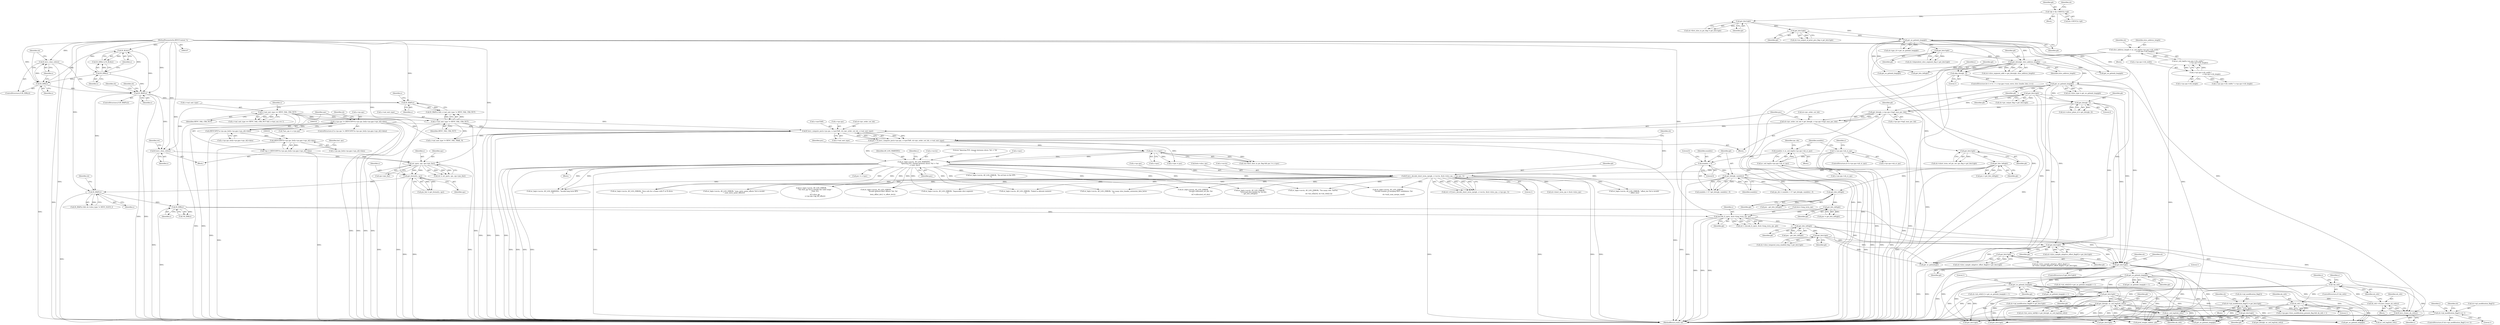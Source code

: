 digraph "0_FFmpeg_54655623a82632e7624714d7b2a3e039dc5faa7e_0@array" {
"1001313" [label="(Call,sh->rpl_modification_flag[1] == 1)"];
"1001304" [label="(Call,sh->rpl_modification_flag[1] = get_bits1(gb))"];
"1001310" [label="(Call,get_bits1(gb))"];
"1001293" [label="(Call,get_bits(gb, av_ceil_log2(nb_refs)))"];
"1001263" [label="(Call,get_bits1(gb))"];
"1001176" [label="(Call,get_ue_golomb_long(gb))"];
"1001160" [label="(Call,get_ue_golomb_long(gb))"];
"1001150" [label="(Call,get_bits1(gb))"];
"1000699" [label="(Call,get_bits(gb, 2))"];
"1000617" [label="(Call,get_ue_golomb_long(gb))"];
"1000610" [label="(Call,skip_bits(gb, 1))"];
"1000511" [label="(Call,get_bitsz(gb, slice_address_length))"];
"1000487" [label="(Call,get_bits1(gb))"];
"1000201" [label="(Call,get_ue_golomb_long(gb))"];
"1000132" [label="(Call,get_bits1(gb))"];
"1000111" [label="(Call,*gb = &s->HEVClc->gb)"];
"1000195" [label="(Call,get_bits1(gb))"];
"1000489" [label="(Call,slice_address_length = av_ceil_log2(s->ps.sps->ctb_width *\n                                            s->ps.sps->ctb_height))"];
"1000491" [label="(Call,av_ceil_log2(s->ps.sps->ctb_width *\n                                            s->ps.sps->ctb_height))"];
"1000492" [label="(Call,s->ps.sps->ctb_width *\n                                            s->ps.sps->ctb_height)"];
"1000685" [label="(Call,get_bits1(gb))"];
"1001065" [label="(Call,get_bits1(gb))"];
"1001042" [label="(Call,get_bits1(gb))"];
"1000932" [label="(Call,get_bits_left(gb))"];
"1000898" [label="(Call,decode_lt_rps(s, &sh->long_term_rps, gb))"];
"1000704" [label="(Call,IS_IDR(s))"];
"1000652" [label="(Call,IS_IRAP(s))"];
"1000189" [label="(Call,IS_IRAP(s))"];
"1000181" [label="(Call,ff_hevc_clear_refs(s))"];
"1000179" [label="(Call,IS_IDR(s))"];
"1000156" [label="(Call,IS_BLA(s))"];
"1000154" [label="(Call,IS_IDR(s))"];
"1000108" [label="(MethodParameterIn,HEVCContext *s)"];
"1000431" [label="(Call,get_format(s, sps))"];
"1000417" [label="(Call,set_sps(s, sps, sps->pix_fmt))"];
"1000413" [label="(Call,ff_hevc_clear_refs(s))"];
"1000360" [label="(Call,IS_IRAP(s))"];
"1000328" [label="(Call,*sps = (HEVCSPS*)s->ps.sps_list[s->ps.pps->sps_id]->data)"];
"1000330" [label="(Call,(HEVCSPS*)s->ps.sps_list[s->ps.pps->sps_id]->data)"];
"1000309" [label="(Call,(HEVCSPS*)s->ps.sps_list[s->ps.pps->sps_id]->data)"];
"1000894" [label="(Call,get_bits_left(gb))"];
"1000890" [label="(Call,get_bits_left(gb))"];
"1000866" [label="(Call,get_bits(gb, numbits))"];
"1000789" [label="(Call,get_bits_left(gb))"];
"1000785" [label="(Call,get_bits1(gb))"];
"1000713" [label="(Call,get_bits(gb, s->ps.sps->log2_max_poc_lsb))"];
"1000863" [label="(Call,numbits > 0)"];
"1000850" [label="(Call,numbits = av_ceil_log2(s->ps.sps->nb_st_rps))"];
"1000852" [label="(Call,av_ceil_log2(s->ps.sps->nb_st_rps))"];
"1000833" [label="(Call,!s->ps.sps->nb_st_rps)"];
"1000799" [label="(Call,ff_hevc_decode_short_term_rps(gb, s->avctx, &sh->slice_rps, s->ps.sps, 1))"];
"1000751" [label="(Call,av_log(s->avctx, AV_LOG_WARNING,\n                       \"Ignoring POC change between slices: %d -> %d\n\", s->poc, poc))"];
"1000745" [label="(Call,poc != s->poc)"];
"1000722" [label="(Call,poc = ff_hevc_compute_poc(s->ps.sps, s->pocTid0, sh->pic_order_cnt_lsb, s->nal_unit_type))"];
"1000724" [label="(Call,ff_hevc_compute_poc(s->ps.sps, s->pocTid0, sh->pic_order_cnt_lsb, s->nal_unit_type))"];
"1000303" [label="(Call,s->ps.sps != (HEVCSPS*)s->ps.sps_list[s->ps.pps->sps_id]->data)"];
"1000709" [label="(Call,sh->pic_order_cnt_lsb = get_bits(gb, s->ps.sps->log2_max_poc_lsb))"];
"1000287" [label="(Call,s->nal_unit_type == HEVC_NAL_CRA_NUT)"];
"1000362" [label="(Call,s->nal_unit_type != HEVC_NAL_CRA_NUT)"];
"1000946" [label="(Call,get_bits1(gb))"];
"1001295" [label="(Call,av_ceil_log2(nb_refs))"];
"1001253" [label="(Call,nb_refs > 1)"];
"1001233" [label="(Call,!nb_refs)"];
"1001228" [label="(Call,nb_refs = ff_hevc_frame_nb_refs(s))"];
"1001230" [label="(Call,ff_hevc_frame_nb_refs(s))"];
"1001808" [label="(Call,get_ue_golomb_long(gb))"];
"1000904" [label="(Identifier,gb)"];
"1000704" [label="(Call,IS_IDR(s))"];
"1000487" [label="(Call,get_bits1(gb))"];
"1000799" [label="(Call,ff_hevc_decode_short_term_rps(gb, s->avctx, &sh->slice_rps, s->ps.sps, 1))"];
"1001312" [label="(ControlStructure,if (sh->rpl_modification_flag[1] == 1))"];
"1001294" [label="(Identifier,gb)"];
"1001303" [label="(Block,)"];
"1000705" [label="(Identifier,s)"];
"1001264" [label="(Identifier,gb)"];
"1000202" [label="(Identifier,gb)"];
"1001232" [label="(ControlStructure,if (!nb_refs))"];
"1000609" [label="(Identifier,i)"];
"1001523" [label="(Call,get_se_golomb(gb))"];
"1000756" [label="(Literal,\"Ignoring POC change between slices: %d -> %d\n\")"];
"1000891" [label="(Identifier,gb)"];
"1000418" [label="(Identifier,s)"];
"1000132" [label="(Call,get_bits1(gb))"];
"1000201" [label="(Call,get_ue_golomb_long(gb))"];
"1001178" [label="(Literal,1)"];
"1000611" [label="(Identifier,gb)"];
"1000431" [label="(Call,get_format(s, sps))"];
"1000895" [label="(Identifier,gb)"];
"1000155" [label="(Identifier,s)"];
"1001231" [label="(Identifier,s)"];
"1001310" [label="(Call,get_bits1(gb))"];
"1000757" [label="(Call,s->poc)"];
"1001435" [label="(Call,av_log(s->avctx, AV_LOG_ERROR,\n                               \"Invalid collocated_ref_idx: %d.\n\",\n                               sh->collocated_ref_idx))"];
"1001257" [label="(Call,sh->rpl_modification_flag[0] = get_bits1(gb))"];
"1000797" [label="(Call,ret = ff_hevc_decode_short_term_rps(gb, s->avctx, &sh->slice_rps, s->ps.sps, 1))"];
"1000302" [label="(ControlStructure,if (s->ps.sps != (HEVCSPS*)s->ps.sps_list[s->ps.pps->sps_id]->data))"];
"1000128" [label="(Call,sh->first_slice_in_pic_flag = get_bits1(gb))"];
"1000755" [label="(Identifier,AV_LOG_WARNING)"];
"1000612" [label="(Literal,1)"];
"1000898" [label="(Call,decode_lt_rps(s, &sh->long_term_rps, gb))"];
"1000786" [label="(Identifier,gb)"];
"1000776" [label="(Call,s->poc = poc)"];
"1000743" [label="(Identifier,sh)"];
"1001420" [label="(Call,get_ue_golomb_long(gb))"];
"1000700" [label="(Identifier,gb)"];
"1000332" [label="(Call,s->ps.sps_list[s->ps.pps->sps_id]->data)"];
"1000723" [label="(Identifier,poc)"];
"1002030" [label="(Call,get_ue_golomb_long(gb))"];
"1000656" [label="(Identifier,sh)"];
"1000493" [label="(Call,s->ps.sps->ctb_width)"];
"1001036" [label="(Call,sh->slice_sample_adaptive_offset_flag[0] = get_bits1(gb))"];
"1000483" [label="(Call,sh->dependent_slice_segment_flag = get_bits1(gb))"];
"1000652" [label="(Call,IS_IRAP(s))"];
"1000361" [label="(Identifier,s)"];
"1000112" [label="(Identifier,gb)"];
"1001161" [label="(Identifier,gb)"];
"1000489" [label="(Call,slice_address_length = av_ceil_log2(s->ps.sps->ctb_width *\n                                            s->ps.sps->ctb_height))"];
"1000787" [label="(Call,pos = get_bits_left(gb))"];
"1000179" [label="(Call,IS_IDR(s))"];
"1000195" [label="(Call,get_bits1(gb))"];
"1001115" [label="(Block,)"];
"1000154" [label="(Call,IS_IDR(s))"];
"1001253" [label="(Call,nb_refs > 1)"];
"1000193" [label="(Identifier,sh)"];
"1000491" [label="(Call,av_ceil_log2(s->ps.sps->ctb_width *\n                                            s->ps.sps->ctb_height))"];
"1000500" [label="(Call,s->ps.sps->ctb_height)"];
"1000725" [label="(Call,s->ps.sps)"];
"1000291" [label="(Identifier,HEVC_NAL_CRA_NUT)"];
"1001478" [label="(Call,pred_weight_table(s, gb))"];
"1001249" [label="(Identifier,s)"];
"1000781" [label="(Call,sh->short_term_ref_pic_set_sps_flag = get_bits1(gb))"];
"1000790" [label="(Identifier,gb)"];
"1000801" [label="(Call,s->avctx)"];
"1001149" [label="(ControlStructure,if (get_bits1(gb)))"];
"1000311" [label="(Call,s->ps.sps_list[s->ps.pps->sps_id]->data)"];
"1000699" [label="(Call,get_bits(gb, 2))"];
"1000760" [label="(Identifier,poc)"];
"1001066" [label="(Identifier,gb)"];
"1000713" [label="(Call,get_bits(gb, s->ps.sps->log2_max_poc_lsb))"];
"1000851" [label="(Identifier,numbits)"];
"1001316" [label="(Identifier,sh)"];
"1001238" [label="(Identifier,s)"];
"1000294" [label="(Identifier,s)"];
"1000864" [label="(Identifier,numbits)"];
"1001369" [label="(Call,get_bits1(gb))"];
"1000432" [label="(Identifier,s)"];
"1000681" [label="(Call,sh->pic_output_flag = get_bits1(gb))"];
"1000813" [label="(Literal,1)"];
"1001176" [label="(Call,get_ue_golomb_long(gb))"];
"1001858" [label="(Call,av_log(s->avctx, AV_LOG_ERROR, \"offset_len %d is invalid\n\", offset_len))"];
"1001233" [label="(Call,!nb_refs)"];
"1001162" [label="(Literal,1)"];
"1001236" [label="(Call,av_log(s->avctx, AV_LOG_ERROR, \"Zero refs for a frame with P or B slices.\n\"))"];
"1001295" [label="(Call,av_ceil_log2(nb_refs))"];
"1000288" [label="(Call,s->nal_unit_type)"];
"1000366" [label="(Identifier,HEVC_NAL_CRA_NUT)"];
"1001255" [label="(Literal,1)"];
"1000867" [label="(Identifier,gb)"];
"1002033" [label="(Call,av_log(s->avctx, AV_LOG_ERROR, \"too many slice_header_extension_data_bytes\n\"))"];
"1000947" [label="(Identifier,gb)"];
"1000709" [label="(Call,sh->pic_order_cnt_lsb = get_bits(gb, s->ps.sps->log2_max_poc_lsb))"];
"1000842" [label="(Call,av_log(s->avctx, AV_LOG_ERROR, \"No ref lists in the SPS.\n\"))"];
"1000287" [label="(Call,s->nal_unit_type == HEVC_NAL_CRA_NUT)"];
"1001508" [label="(Call,av_log(s->avctx, AV_LOG_ERROR,\n                       \"Invalid number of merging MVP candidates: %d.\n\",\n                       sh->max_num_merge_cand))"];
"1000808" [label="(Call,s->ps.sps)"];
"1000703" [label="(Call,!IS_IDR(s))"];
"1000869" [label="(Literal,0)"];
"1000133" [label="(Identifier,gb)"];
"1000861" [label="(Identifier,rps_idx)"];
"1001296" [label="(Identifier,nb_refs)"];
"1000507" [label="(Call,sh->slice_segment_addr = get_bitsz(gb, slice_address_length))"];
"1000109" [label="(Block,)"];
"1000416" [label="(Identifier,ret)"];
"1000868" [label="(Identifier,numbits)"];
"1001647" [label="(Call,av_log(s->avctx, AV_LOG_ERROR,\n                            \"Invalid deblock filter offsets: %d, %d\n\",\n                            beta_offset_div2, tc_offset_div2))"];
"1000715" [label="(Call,s->ps.sps->log2_max_poc_lsb)"];
"1001816" [label="(Call,av_log(s->avctx, AV_LOG_ERROR, \"num_entry_point_offsets %d is invalid\n\", num_entry_point_offsets))"];
"1001933" [label="(Call,av_log(s->avctx, AV_LOG_ERROR, \"Failed to allocate memory\n\"))"];
"1000513" [label="(Identifier,slice_address_length)"];
"1002212" [label="(MethodReturn,static int)"];
"1001175" [label="(Call,get_ue_golomb_long(gb) + 1)"];
"1000850" [label="(Call,numbits = av_ceil_log2(s->ps.sps->nb_st_rps))"];
"1000714" [label="(Identifier,gb)"];
"1000197" [label="(Call,sh->pps_id = get_ue_golomb_long(gb))"];
"1000121" [label="(Identifier,sh)"];
"1000465" [label="(Identifier,sh)"];
"1000942" [label="(Call,sh->slice_temporal_mvp_enabled_flag = get_bits1(gb))"];
"1000108" [label="(MethodParameterIn,HEVCContext *s)"];
"1000890" [label="(Call,get_bits_left(gb))"];
"1001254" [label="(Identifier,nb_refs)"];
"1000686" [label="(Identifier,gb)"];
"1000894" [label="(Call,get_bits_left(gb))"];
"1001229" [label="(Identifier,nb_refs)"];
"1000899" [label="(Identifier,s)"];
"1001305" [label="(Call,sh->rpl_modification_flag[1])"];
"1001314" [label="(Call,sh->rpl_modification_flag[1])"];
"1001065" [label="(Call,get_bits1(gb))"];
"1000834" [label="(Call,s->ps.sps->nb_st_rps)"];
"1000865" [label="(Literal,0)"];
"1000111" [label="(Call,*gb = &s->HEVClc->gb)"];
"1000512" [label="(Identifier,gb)"];
"1000113" [label="(Call,&s->HEVClc->gb)"];
"1000473" [label="(Block,)"];
"1001042" [label="(Call,get_bits1(gb))"];
"1001196" [label="(Call,av_log(s->avctx, AV_LOG_ERROR, \"Too many refs: %d/%d.\n\",\n                       sh->nb_refs[L0], sh->nb_refs[L1]))"];
"1000946" [label="(Call,get_bits1(gb))"];
"1000519" [label="(Call,s->ps.sps->ctb_width * s->ps.sps->ctb_height)"];
"1001403" [label="(Call,get_bits1(gb))"];
"1000286" [label="(Call,s->nal_unit_type == HEVC_NAL_CRA_NUT && s->last_eos == 1)"];
"1000701" [label="(Literal,2)"];
"1000860" [label="(Call,rps_idx = numbits > 0 ? get_bits(gb, numbits) : 0)"];
"1001343" [label="(Call,av_ceil_log2(nb_refs))"];
"1000751" [label="(Call,av_log(s->avctx, AV_LOG_WARNING,\n                       \"Ignoring POC change between slices: %d -> %d\n\", s->poc, poc))"];
"1000419" [label="(Identifier,sps)"];
"1001293" [label="(Call,get_bits(gb, av_ceil_log2(nb_refs)))"];
"1001493" [label="(Call,get_ue_golomb_long(gb))"];
"1001184" [label="(Identifier,sh)"];
"1000328" [label="(Call,*sps = (HEVCSPS*)s->ps.sps_list[s->ps.pps->sps_id]->data)"];
"1000156" [label="(Call,IS_BLA(s))"];
"1000363" [label="(Call,s->nal_unit_type)"];
"1000420" [label="(Call,sps->pix_fmt)"];
"1000618" [label="(Identifier,gb)"];
"1000326" [label="(Block,)"];
"1001059" [label="(Call,sh->slice_sample_adaptive_offset_flag[2] = get_bits1(gb))"];
"1001245" [label="(Call,s->ps.pps->lists_modification_present_flag && nb_refs > 1)"];
"1001156" [label="(Identifier,sh)"];
"1000852" [label="(Call,av_ceil_log2(s->ps.sps->nb_st_rps))"];
"1000189" [label="(Call,IS_IRAP(s))"];
"1000888" [label="(Call,pos - get_bits_left(gb))"];
"1000303" [label="(Call,s->ps.sps != (HEVCSPS*)s->ps.sps_list[s->ps.pps->sps_id]->data)"];
"1000804" [label="(Call,&sh->slice_rps)"];
"1001150" [label="(Call,get_bits1(gb))"];
"1000414" [label="(Identifier,s)"];
"1000710" [label="(Call,sh->pic_order_cnt_lsb)"];
"1001230" [label="(Call,ff_hevc_frame_nb_refs(s))"];
"1001304" [label="(Call,sh->rpl_modification_flag[1] = get_bits1(gb))"];
"1000617" [label="(Call,get_ue_golomb_long(gb))"];
"1000595" [label="(ControlStructure,for (i = 0; i < s->ps.pps->num_extra_slice_header_bits; i++))"];
"1000930" [label="(Call,pos - get_bits_left(gb))"];
"1000832" [label="(ControlStructure,if (!s->ps.sps->nb_st_rps))"];
"1000736" [label="(Call,s->nal_unit_type)"];
"1000746" [label="(Identifier,poc)"];
"1000853" [label="(Call,s->ps.sps->nb_st_rps)"];
"1000750" [label="(Block,)"];
"1000740" [label="(Call,!sh->first_slice_in_pic_flag && poc != s->poc)"];
"1000191" [label="(Call,sh->no_output_of_prior_pics_flag = get_bits1(gb))"];
"1000417" [label="(Call,set_sps(s, sps, sps->pix_fmt))"];
"1000820" [label="(Call,sh->short_term_rps = &sh->slice_rps)"];
"1000190" [label="(Identifier,s)"];
"1000492" [label="(Call,s->ps.sps->ctb_width *\n                                            s->ps.sps->ctb_height)"];
"1000348" [label="(Call,*last_sps = s->ps.sps)"];
"1001355" [label="(Call,get_bits1(gb))"];
"1000610" [label="(Call,skip_bits(gb, 1))"];
"1000833" [label="(Call,!s->ps.sps->nb_st_rps)"];
"1000765" [label="(Identifier,s)"];
"1000733" [label="(Call,sh->pic_order_cnt_lsb)"];
"1000360" [label="(Call,IS_IRAP(s))"];
"1000651" [label="(Call,IS_IRAP(s) && sh->slice_type != HEVC_SLICE_I)"];
"1000153" [label="(Call,IS_IDR(s) || IS_BLA(s))"];
"1000862" [label="(Call,numbits > 0 ? get_bits(gb, numbits) : 0)"];
"1002140" [label="(Call,get_bits_left(gb))"];
"1001313" [label="(Call,sh->rpl_modification_flag[1] == 1)"];
"1000745" [label="(Call,poc != s->poc)"];
"1000362" [label="(Call,s->nal_unit_type != HEVC_NAL_CRA_NUT)"];
"1001341" [label="(Call,get_bits(gb, av_ceil_log2(nb_refs)))"];
"1000199" [label="(Identifier,sh)"];
"1001228" [label="(Call,nb_refs = ff_hevc_frame_nb_refs(s))"];
"1001043" [label="(Identifier,gb)"];
"1001319" [label="(Literal,1)"];
"1000866" [label="(Call,get_bits(gb, numbits))"];
"1000685" [label="(Call,get_bits1(gb))"];
"1000359" [label="(Call,IS_IRAP(s) && s->nal_unit_type != HEVC_NAL_CRA_NUT)"];
"1000933" [label="(Identifier,gb)"];
"1000724" [label="(Call,ff_hevc_compute_poc(s->ps.sps, s->pocTid0, sh->pic_order_cnt_lsb, s->nal_unit_type))"];
"1000789" [label="(Call,get_bits_left(gb))"];
"1001169" [label="(Call,sh->nb_refs[L1] = get_ue_golomb_long(gb) + 1)"];
"1000863" [label="(Call,numbits > 0)"];
"1000509" [label="(Identifier,sh)"];
"1001322" [label="(Identifier,i)"];
"1000349" [label="(Identifier,last_sps)"];
"1000695" [label="(Call,sh->colour_plane_id = get_bits(gb, 2))"];
"1000613" [label="(Call,sh->slice_type = get_ue_golomb_long(gb))"];
"1000910" [label="(Call,av_log(s->avctx, AV_LOG_WARNING, \"Invalid long term RPS.\n\"))"];
"1000800" [label="(Identifier,gb)"];
"1000829" [label="(Block,)"];
"1000706" [label="(Block,)"];
"1001159" [label="(Call,get_ue_golomb_long(gb) + 1)"];
"1000488" [label="(Identifier,gb)"];
"1000511" [label="(Call,get_bitsz(gb, slice_address_length))"];
"1000730" [label="(Call,s->pocTid0)"];
"1000364" [label="(Identifier,s)"];
"1000157" [label="(Identifier,s)"];
"1001153" [label="(Call,sh->nb_refs[L0] = get_ue_golomb_long(gb) + 1)"];
"1000180" [label="(Identifier,s)"];
"1000980" [label="(Call,s->nal_unit_type != HEVC_NAL_TRAIL_N)"];
"1000653" [label="(Identifier,s)"];
"1001311" [label="(Identifier,gb)"];
"1000413" [label="(Call,ff_hevc_clear_refs(s))"];
"1000785" [label="(Call,get_bits1(gb))"];
"1000747" [label="(Call,s->poc)"];
"1002090" [label="(Call,av_log(s->avctx, AV_LOG_ERROR,\n               \"The slice_qp %d is outside the valid range \"\n               \"[%d, 51].\n\",\n               sh->slice_qp,\n               -s->ps.sps->qp_bd_offset))"];
"1001348" [label="(Identifier,sh)"];
"1000185" [label="(Identifier,sh)"];
"1000433" [label="(Identifier,sps)"];
"1001053" [label="(Call,sh->slice_sample_adaptive_offset_flag[1] =\n                sh->slice_sample_adaptive_offset_flag[2] = get_bits1(gb))"];
"1000771" [label="(Call,poc = s->poc)"];
"1001160" [label="(Call,get_ue_golomb_long(gb))"];
"1000181" [label="(Call,ff_hevc_clear_refs(s))"];
"1000429" [label="(Call,pix_fmt = get_format(s, sps))"];
"1000844" [label="(Identifier,s)"];
"1001151" [label="(Identifier,gb)"];
"1000900" [label="(Call,&sh->long_term_rps)"];
"1000722" [label="(Call,poc = ff_hevc_compute_poc(s->ps.sps, s->pocTid0, sh->pic_order_cnt_lsb, s->nal_unit_type))"];
"1000490" [label="(Identifier,slice_address_length)"];
"1000415" [label="(Call,ret = set_sps(s, sps, sps->pix_fmt))"];
"1000188" [label="(ControlStructure,if (IS_IRAP(s)))"];
"1000196" [label="(Identifier,gb)"];
"1000892" [label="(Call,pos = get_bits_left(gb))"];
"1000932" [label="(Call,get_bits_left(gb))"];
"1000304" [label="(Call,s->ps.sps)"];
"1000329" [label="(Identifier,sps)"];
"1000330" [label="(Call,(HEVCSPS*)s->ps.sps_list[s->ps.pps->sps_id]->data)"];
"1000178" [label="(ControlStructure,if (IS_IDR(s)))"];
"1001263" [label="(Call,get_bits1(gb))"];
"1000896" [label="(Call,ret = decode_lt_rps(s, &sh->long_term_rps, gb))"];
"1000182" [label="(Identifier,s)"];
"1002130" [label="(Call,av_log(s->avctx, AV_LOG_ERROR, \"Impossible slice segment.\n\"))"];
"1001177" [label="(Identifier,gb)"];
"1002144" [label="(Call,av_log(s->avctx, AV_LOG_ERROR,\n               \"Overread slice header by %d bits\n\", -get_bits_left(gb)))"];
"1001234" [label="(Identifier,nb_refs)"];
"1000752" [label="(Call,s->avctx)"];
"1001285" [label="(Call,sh->list_entry_lx[0][i] = get_bits(gb, av_ceil_log2(nb_refs)))"];
"1000309" [label="(Call,(HEVCSPS*)s->ps.sps_list[s->ps.pps->sps_id]->data)"];
"1001313" -> "1001312"  [label="AST: "];
"1001313" -> "1001319"  [label="CFG: "];
"1001314" -> "1001313"  [label="AST: "];
"1001319" -> "1001313"  [label="AST: "];
"1001322" -> "1001313"  [label="CFG: "];
"1001348" -> "1001313"  [label="CFG: "];
"1001313" -> "1002212"  [label="DDG: "];
"1001313" -> "1002212"  [label="DDG: "];
"1001304" -> "1001313"  [label="DDG: "];
"1001304" -> "1001303"  [label="AST: "];
"1001304" -> "1001310"  [label="CFG: "];
"1001305" -> "1001304"  [label="AST: "];
"1001310" -> "1001304"  [label="AST: "];
"1001316" -> "1001304"  [label="CFG: "];
"1001304" -> "1002212"  [label="DDG: "];
"1001310" -> "1001304"  [label="DDG: "];
"1001310" -> "1001311"  [label="CFG: "];
"1001311" -> "1001310"  [label="AST: "];
"1001293" -> "1001310"  [label="DDG: "];
"1001263" -> "1001310"  [label="DDG: "];
"1001310" -> "1001341"  [label="DDG: "];
"1001310" -> "1001355"  [label="DDG: "];
"1001310" -> "1001369"  [label="DDG: "];
"1001310" -> "1001403"  [label="DDG: "];
"1001310" -> "1001420"  [label="DDG: "];
"1001310" -> "1001478"  [label="DDG: "];
"1001310" -> "1001493"  [label="DDG: "];
"1001293" -> "1001285"  [label="AST: "];
"1001293" -> "1001295"  [label="CFG: "];
"1001294" -> "1001293"  [label="AST: "];
"1001295" -> "1001293"  [label="AST: "];
"1001285" -> "1001293"  [label="CFG: "];
"1001293" -> "1002212"  [label="DDG: "];
"1001293" -> "1001285"  [label="DDG: "];
"1001293" -> "1001285"  [label="DDG: "];
"1001263" -> "1001293"  [label="DDG: "];
"1001295" -> "1001293"  [label="DDG: "];
"1001293" -> "1001355"  [label="DDG: "];
"1001293" -> "1001369"  [label="DDG: "];
"1001293" -> "1001403"  [label="DDG: "];
"1001293" -> "1001420"  [label="DDG: "];
"1001293" -> "1001478"  [label="DDG: "];
"1001293" -> "1001493"  [label="DDG: "];
"1001263" -> "1001257"  [label="AST: "];
"1001263" -> "1001264"  [label="CFG: "];
"1001264" -> "1001263"  [label="AST: "];
"1001257" -> "1001263"  [label="CFG: "];
"1001263" -> "1001257"  [label="DDG: "];
"1001176" -> "1001263"  [label="DDG: "];
"1001150" -> "1001263"  [label="DDG: "];
"1001160" -> "1001263"  [label="DDG: "];
"1001263" -> "1001355"  [label="DDG: "];
"1001263" -> "1001369"  [label="DDG: "];
"1001263" -> "1001403"  [label="DDG: "];
"1001263" -> "1001420"  [label="DDG: "];
"1001263" -> "1001478"  [label="DDG: "];
"1001263" -> "1001493"  [label="DDG: "];
"1001176" -> "1001175"  [label="AST: "];
"1001176" -> "1001177"  [label="CFG: "];
"1001177" -> "1001176"  [label="AST: "];
"1001178" -> "1001176"  [label="CFG: "];
"1001176" -> "1002212"  [label="DDG: "];
"1001176" -> "1001169"  [label="DDG: "];
"1001176" -> "1001175"  [label="DDG: "];
"1001160" -> "1001176"  [label="DDG: "];
"1001176" -> "1001355"  [label="DDG: "];
"1001176" -> "1001369"  [label="DDG: "];
"1001176" -> "1001403"  [label="DDG: "];
"1001176" -> "1001420"  [label="DDG: "];
"1001176" -> "1001478"  [label="DDG: "];
"1001176" -> "1001493"  [label="DDG: "];
"1001160" -> "1001159"  [label="AST: "];
"1001160" -> "1001161"  [label="CFG: "];
"1001161" -> "1001160"  [label="AST: "];
"1001162" -> "1001160"  [label="CFG: "];
"1001160" -> "1002212"  [label="DDG: "];
"1001160" -> "1001153"  [label="DDG: "];
"1001160" -> "1001159"  [label="DDG: "];
"1001150" -> "1001160"  [label="DDG: "];
"1001160" -> "1001355"  [label="DDG: "];
"1001160" -> "1001369"  [label="DDG: "];
"1001160" -> "1001403"  [label="DDG: "];
"1001160" -> "1001420"  [label="DDG: "];
"1001160" -> "1001478"  [label="DDG: "];
"1001160" -> "1001493"  [label="DDG: "];
"1001150" -> "1001149"  [label="AST: "];
"1001150" -> "1001151"  [label="CFG: "];
"1001151" -> "1001150"  [label="AST: "];
"1001156" -> "1001150"  [label="CFG: "];
"1001184" -> "1001150"  [label="CFG: "];
"1001150" -> "1002212"  [label="DDG: "];
"1001150" -> "1002212"  [label="DDG: "];
"1000699" -> "1001150"  [label="DDG: "];
"1001065" -> "1001150"  [label="DDG: "];
"1000617" -> "1001150"  [label="DDG: "];
"1001042" -> "1001150"  [label="DDG: "];
"1000932" -> "1001150"  [label="DDG: "];
"1000946" -> "1001150"  [label="DDG: "];
"1000685" -> "1001150"  [label="DDG: "];
"1001150" -> "1001355"  [label="DDG: "];
"1001150" -> "1001369"  [label="DDG: "];
"1001150" -> "1001403"  [label="DDG: "];
"1001150" -> "1001420"  [label="DDG: "];
"1001150" -> "1001478"  [label="DDG: "];
"1001150" -> "1001493"  [label="DDG: "];
"1000699" -> "1000695"  [label="AST: "];
"1000699" -> "1000701"  [label="CFG: "];
"1000700" -> "1000699"  [label="AST: "];
"1000701" -> "1000699"  [label="AST: "];
"1000695" -> "1000699"  [label="CFG: "];
"1000699" -> "1000695"  [label="DDG: "];
"1000699" -> "1000695"  [label="DDG: "];
"1000617" -> "1000699"  [label="DDG: "];
"1000685" -> "1000699"  [label="DDG: "];
"1000699" -> "1000713"  [label="DDG: "];
"1000699" -> "1001042"  [label="DDG: "];
"1000699" -> "1001523"  [label="DDG: "];
"1000617" -> "1000613"  [label="AST: "];
"1000617" -> "1000618"  [label="CFG: "];
"1000618" -> "1000617"  [label="AST: "];
"1000613" -> "1000617"  [label="CFG: "];
"1000617" -> "1002212"  [label="DDG: "];
"1000617" -> "1000613"  [label="DDG: "];
"1000610" -> "1000617"  [label="DDG: "];
"1000511" -> "1000617"  [label="DDG: "];
"1000201" -> "1000617"  [label="DDG: "];
"1000617" -> "1000685"  [label="DDG: "];
"1000617" -> "1000713"  [label="DDG: "];
"1000617" -> "1001042"  [label="DDG: "];
"1000617" -> "1001523"  [label="DDG: "];
"1000610" -> "1000595"  [label="AST: "];
"1000610" -> "1000612"  [label="CFG: "];
"1000611" -> "1000610"  [label="AST: "];
"1000612" -> "1000610"  [label="AST: "];
"1000609" -> "1000610"  [label="CFG: "];
"1000610" -> "1002212"  [label="DDG: "];
"1000511" -> "1000610"  [label="DDG: "];
"1000201" -> "1000610"  [label="DDG: "];
"1000511" -> "1000507"  [label="AST: "];
"1000511" -> "1000513"  [label="CFG: "];
"1000512" -> "1000511"  [label="AST: "];
"1000513" -> "1000511"  [label="AST: "];
"1000507" -> "1000511"  [label="CFG: "];
"1000511" -> "1002212"  [label="DDG: "];
"1000511" -> "1002212"  [label="DDG: "];
"1000511" -> "1000507"  [label="DDG: "];
"1000511" -> "1000507"  [label="DDG: "];
"1000487" -> "1000511"  [label="DDG: "];
"1000201" -> "1000511"  [label="DDG: "];
"1000489" -> "1000511"  [label="DDG: "];
"1000511" -> "1001808"  [label="DDG: "];
"1000511" -> "1002030"  [label="DDG: "];
"1000511" -> "1002140"  [label="DDG: "];
"1000487" -> "1000483"  [label="AST: "];
"1000487" -> "1000488"  [label="CFG: "];
"1000488" -> "1000487"  [label="AST: "];
"1000483" -> "1000487"  [label="CFG: "];
"1000487" -> "1000483"  [label="DDG: "];
"1000201" -> "1000487"  [label="DDG: "];
"1000201" -> "1000197"  [label="AST: "];
"1000201" -> "1000202"  [label="CFG: "];
"1000202" -> "1000201"  [label="AST: "];
"1000197" -> "1000201"  [label="CFG: "];
"1000201" -> "1002212"  [label="DDG: "];
"1000201" -> "1000197"  [label="DDG: "];
"1000132" -> "1000201"  [label="DDG: "];
"1000195" -> "1000201"  [label="DDG: "];
"1000201" -> "1001808"  [label="DDG: "];
"1000201" -> "1002030"  [label="DDG: "];
"1000201" -> "1002140"  [label="DDG: "];
"1000132" -> "1000128"  [label="AST: "];
"1000132" -> "1000133"  [label="CFG: "];
"1000133" -> "1000132"  [label="AST: "];
"1000128" -> "1000132"  [label="CFG: "];
"1000132" -> "1002212"  [label="DDG: "];
"1000132" -> "1000128"  [label="DDG: "];
"1000111" -> "1000132"  [label="DDG: "];
"1000132" -> "1000195"  [label="DDG: "];
"1000111" -> "1000109"  [label="AST: "];
"1000111" -> "1000113"  [label="CFG: "];
"1000112" -> "1000111"  [label="AST: "];
"1000113" -> "1000111"  [label="AST: "];
"1000121" -> "1000111"  [label="CFG: "];
"1000111" -> "1002212"  [label="DDG: "];
"1000195" -> "1000191"  [label="AST: "];
"1000195" -> "1000196"  [label="CFG: "];
"1000196" -> "1000195"  [label="AST: "];
"1000191" -> "1000195"  [label="CFG: "];
"1000195" -> "1000191"  [label="DDG: "];
"1000489" -> "1000473"  [label="AST: "];
"1000489" -> "1000491"  [label="CFG: "];
"1000490" -> "1000489"  [label="AST: "];
"1000491" -> "1000489"  [label="AST: "];
"1000509" -> "1000489"  [label="CFG: "];
"1000489" -> "1002212"  [label="DDG: "];
"1000491" -> "1000489"  [label="DDG: "];
"1000491" -> "1000492"  [label="CFG: "];
"1000492" -> "1000491"  [label="AST: "];
"1000491" -> "1002212"  [label="DDG: "];
"1000492" -> "1000491"  [label="DDG: "];
"1000492" -> "1000491"  [label="DDG: "];
"1000492" -> "1000500"  [label="CFG: "];
"1000493" -> "1000492"  [label="AST: "];
"1000500" -> "1000492"  [label="AST: "];
"1000492" -> "1000519"  [label="DDG: "];
"1000492" -> "1000519"  [label="DDG: "];
"1000685" -> "1000681"  [label="AST: "];
"1000685" -> "1000686"  [label="CFG: "];
"1000686" -> "1000685"  [label="AST: "];
"1000681" -> "1000685"  [label="CFG: "];
"1000685" -> "1000681"  [label="DDG: "];
"1000685" -> "1000713"  [label="DDG: "];
"1000685" -> "1001042"  [label="DDG: "];
"1000685" -> "1001523"  [label="DDG: "];
"1001065" -> "1001059"  [label="AST: "];
"1001065" -> "1001066"  [label="CFG: "];
"1001066" -> "1001065"  [label="AST: "];
"1001059" -> "1001065"  [label="CFG: "];
"1001065" -> "1001053"  [label="DDG: "];
"1001065" -> "1001059"  [label="DDG: "];
"1001042" -> "1001065"  [label="DDG: "];
"1001065" -> "1001523"  [label="DDG: "];
"1001042" -> "1001036"  [label="AST: "];
"1001042" -> "1001043"  [label="CFG: "];
"1001043" -> "1001042"  [label="AST: "];
"1001036" -> "1001042"  [label="CFG: "];
"1001042" -> "1001036"  [label="DDG: "];
"1000932" -> "1001042"  [label="DDG: "];
"1000946" -> "1001042"  [label="DDG: "];
"1001042" -> "1001523"  [label="DDG: "];
"1000932" -> "1000930"  [label="AST: "];
"1000932" -> "1000933"  [label="CFG: "];
"1000933" -> "1000932"  [label="AST: "];
"1000930" -> "1000932"  [label="CFG: "];
"1000932" -> "1000930"  [label="DDG: "];
"1000898" -> "1000932"  [label="DDG: "];
"1000932" -> "1000946"  [label="DDG: "];
"1000932" -> "1001523"  [label="DDG: "];
"1000898" -> "1000896"  [label="AST: "];
"1000898" -> "1000904"  [label="CFG: "];
"1000899" -> "1000898"  [label="AST: "];
"1000900" -> "1000898"  [label="AST: "];
"1000904" -> "1000898"  [label="AST: "];
"1000896" -> "1000898"  [label="CFG: "];
"1000898" -> "1002212"  [label="DDG: "];
"1000898" -> "1002212"  [label="DDG: "];
"1000898" -> "1002212"  [label="DDG: "];
"1000898" -> "1000896"  [label="DDG: "];
"1000898" -> "1000896"  [label="DDG: "];
"1000898" -> "1000896"  [label="DDG: "];
"1000704" -> "1000898"  [label="DDG: "];
"1000108" -> "1000898"  [label="DDG: "];
"1000894" -> "1000898"  [label="DDG: "];
"1000898" -> "1001230"  [label="DDG: "];
"1000704" -> "1000703"  [label="AST: "];
"1000704" -> "1000705"  [label="CFG: "];
"1000705" -> "1000704"  [label="AST: "];
"1000703" -> "1000704"  [label="CFG: "];
"1000704" -> "1002212"  [label="DDG: "];
"1000704" -> "1000703"  [label="DDG: "];
"1000652" -> "1000704"  [label="DDG: "];
"1000108" -> "1000704"  [label="DDG: "];
"1000704" -> "1001230"  [label="DDG: "];
"1000652" -> "1000651"  [label="AST: "];
"1000652" -> "1000653"  [label="CFG: "];
"1000653" -> "1000652"  [label="AST: "];
"1000656" -> "1000652"  [label="CFG: "];
"1000651" -> "1000652"  [label="CFG: "];
"1000652" -> "1002212"  [label="DDG: "];
"1000652" -> "1000651"  [label="DDG: "];
"1000189" -> "1000652"  [label="DDG: "];
"1000431" -> "1000652"  [label="DDG: "];
"1000108" -> "1000652"  [label="DDG: "];
"1000189" -> "1000188"  [label="AST: "];
"1000189" -> "1000190"  [label="CFG: "];
"1000190" -> "1000189"  [label="AST: "];
"1000193" -> "1000189"  [label="CFG: "];
"1000199" -> "1000189"  [label="CFG: "];
"1000189" -> "1002212"  [label="DDG: "];
"1000189" -> "1002212"  [label="DDG: "];
"1000181" -> "1000189"  [label="DDG: "];
"1000156" -> "1000189"  [label="DDG: "];
"1000154" -> "1000189"  [label="DDG: "];
"1000179" -> "1000189"  [label="DDG: "];
"1000108" -> "1000189"  [label="DDG: "];
"1000189" -> "1000360"  [label="DDG: "];
"1000189" -> "1000413"  [label="DDG: "];
"1000181" -> "1000178"  [label="AST: "];
"1000181" -> "1000182"  [label="CFG: "];
"1000182" -> "1000181"  [label="AST: "];
"1000185" -> "1000181"  [label="CFG: "];
"1000181" -> "1002212"  [label="DDG: "];
"1000179" -> "1000181"  [label="DDG: "];
"1000108" -> "1000181"  [label="DDG: "];
"1000179" -> "1000178"  [label="AST: "];
"1000179" -> "1000180"  [label="CFG: "];
"1000180" -> "1000179"  [label="AST: "];
"1000182" -> "1000179"  [label="CFG: "];
"1000185" -> "1000179"  [label="CFG: "];
"1000179" -> "1002212"  [label="DDG: "];
"1000156" -> "1000179"  [label="DDG: "];
"1000154" -> "1000179"  [label="DDG: "];
"1000108" -> "1000179"  [label="DDG: "];
"1000156" -> "1000153"  [label="AST: "];
"1000156" -> "1000157"  [label="CFG: "];
"1000157" -> "1000156"  [label="AST: "];
"1000153" -> "1000156"  [label="CFG: "];
"1000156" -> "1000153"  [label="DDG: "];
"1000154" -> "1000156"  [label="DDG: "];
"1000108" -> "1000156"  [label="DDG: "];
"1000154" -> "1000153"  [label="AST: "];
"1000154" -> "1000155"  [label="CFG: "];
"1000155" -> "1000154"  [label="AST: "];
"1000157" -> "1000154"  [label="CFG: "];
"1000153" -> "1000154"  [label="CFG: "];
"1000154" -> "1000153"  [label="DDG: "];
"1000108" -> "1000154"  [label="DDG: "];
"1000108" -> "1000107"  [label="AST: "];
"1000108" -> "1002212"  [label="DDG: "];
"1000108" -> "1000360"  [label="DDG: "];
"1000108" -> "1000413"  [label="DDG: "];
"1000108" -> "1000417"  [label="DDG: "];
"1000108" -> "1000431"  [label="DDG: "];
"1000108" -> "1001230"  [label="DDG: "];
"1000108" -> "1001478"  [label="DDG: "];
"1000431" -> "1000429"  [label="AST: "];
"1000431" -> "1000433"  [label="CFG: "];
"1000432" -> "1000431"  [label="AST: "];
"1000433" -> "1000431"  [label="AST: "];
"1000429" -> "1000431"  [label="CFG: "];
"1000431" -> "1002212"  [label="DDG: "];
"1000431" -> "1002212"  [label="DDG: "];
"1000431" -> "1000429"  [label="DDG: "];
"1000431" -> "1000429"  [label="DDG: "];
"1000417" -> "1000431"  [label="DDG: "];
"1000417" -> "1000431"  [label="DDG: "];
"1000417" -> "1000415"  [label="AST: "];
"1000417" -> "1000420"  [label="CFG: "];
"1000418" -> "1000417"  [label="AST: "];
"1000419" -> "1000417"  [label="AST: "];
"1000420" -> "1000417"  [label="AST: "];
"1000415" -> "1000417"  [label="CFG: "];
"1000417" -> "1002212"  [label="DDG: "];
"1000417" -> "1002212"  [label="DDG: "];
"1000417" -> "1002212"  [label="DDG: "];
"1000417" -> "1000415"  [label="DDG: "];
"1000417" -> "1000415"  [label="DDG: "];
"1000417" -> "1000415"  [label="DDG: "];
"1000413" -> "1000417"  [label="DDG: "];
"1000328" -> "1000417"  [label="DDG: "];
"1000413" -> "1000326"  [label="AST: "];
"1000413" -> "1000414"  [label="CFG: "];
"1000414" -> "1000413"  [label="AST: "];
"1000416" -> "1000413"  [label="CFG: "];
"1000413" -> "1002212"  [label="DDG: "];
"1000360" -> "1000413"  [label="DDG: "];
"1000360" -> "1000359"  [label="AST: "];
"1000360" -> "1000361"  [label="CFG: "];
"1000361" -> "1000360"  [label="AST: "];
"1000364" -> "1000360"  [label="CFG: "];
"1000359" -> "1000360"  [label="CFG: "];
"1000360" -> "1000359"  [label="DDG: "];
"1000328" -> "1000326"  [label="AST: "];
"1000328" -> "1000330"  [label="CFG: "];
"1000329" -> "1000328"  [label="AST: "];
"1000330" -> "1000328"  [label="AST: "];
"1000349" -> "1000328"  [label="CFG: "];
"1000328" -> "1002212"  [label="DDG: "];
"1000330" -> "1000328"  [label="DDG: "];
"1000330" -> "1000332"  [label="CFG: "];
"1000331" -> "1000330"  [label="AST: "];
"1000332" -> "1000330"  [label="AST: "];
"1000330" -> "1002212"  [label="DDG: "];
"1000309" -> "1000330"  [label="DDG: "];
"1000309" -> "1000303"  [label="AST: "];
"1000309" -> "1000311"  [label="CFG: "];
"1000310" -> "1000309"  [label="AST: "];
"1000311" -> "1000309"  [label="AST: "];
"1000303" -> "1000309"  [label="CFG: "];
"1000309" -> "1002212"  [label="DDG: "];
"1000309" -> "1000303"  [label="DDG: "];
"1000894" -> "1000892"  [label="AST: "];
"1000894" -> "1000895"  [label="CFG: "];
"1000895" -> "1000894"  [label="AST: "];
"1000892" -> "1000894"  [label="CFG: "];
"1000894" -> "1000892"  [label="DDG: "];
"1000890" -> "1000894"  [label="DDG: "];
"1000890" -> "1000888"  [label="AST: "];
"1000890" -> "1000891"  [label="CFG: "];
"1000891" -> "1000890"  [label="AST: "];
"1000888" -> "1000890"  [label="CFG: "];
"1000890" -> "1000888"  [label="DDG: "];
"1000866" -> "1000890"  [label="DDG: "];
"1000789" -> "1000890"  [label="DDG: "];
"1000799" -> "1000890"  [label="DDG: "];
"1000866" -> "1000862"  [label="AST: "];
"1000866" -> "1000868"  [label="CFG: "];
"1000867" -> "1000866"  [label="AST: "];
"1000868" -> "1000866"  [label="AST: "];
"1000862" -> "1000866"  [label="CFG: "];
"1000866" -> "1002212"  [label="DDG: "];
"1000866" -> "1000860"  [label="DDG: "];
"1000866" -> "1000860"  [label="DDG: "];
"1000866" -> "1000862"  [label="DDG: "];
"1000866" -> "1000862"  [label="DDG: "];
"1000789" -> "1000866"  [label="DDG: "];
"1000863" -> "1000866"  [label="DDG: "];
"1000789" -> "1000787"  [label="AST: "];
"1000789" -> "1000790"  [label="CFG: "];
"1000790" -> "1000789"  [label="AST: "];
"1000787" -> "1000789"  [label="CFG: "];
"1000789" -> "1002212"  [label="DDG: "];
"1000789" -> "1000787"  [label="DDG: "];
"1000785" -> "1000789"  [label="DDG: "];
"1000789" -> "1000799"  [label="DDG: "];
"1000785" -> "1000781"  [label="AST: "];
"1000785" -> "1000786"  [label="CFG: "];
"1000786" -> "1000785"  [label="AST: "];
"1000781" -> "1000785"  [label="CFG: "];
"1000785" -> "1000781"  [label="DDG: "];
"1000713" -> "1000785"  [label="DDG: "];
"1000713" -> "1000709"  [label="AST: "];
"1000713" -> "1000715"  [label="CFG: "];
"1000714" -> "1000713"  [label="AST: "];
"1000715" -> "1000713"  [label="AST: "];
"1000709" -> "1000713"  [label="CFG: "];
"1000713" -> "1002212"  [label="DDG: "];
"1000713" -> "1002212"  [label="DDG: "];
"1000713" -> "1000709"  [label="DDG: "];
"1000713" -> "1000709"  [label="DDG: "];
"1000863" -> "1000862"  [label="AST: "];
"1000863" -> "1000865"  [label="CFG: "];
"1000864" -> "1000863"  [label="AST: "];
"1000865" -> "1000863"  [label="AST: "];
"1000867" -> "1000863"  [label="CFG: "];
"1000869" -> "1000863"  [label="CFG: "];
"1000863" -> "1002212"  [label="DDG: "];
"1000850" -> "1000863"  [label="DDG: "];
"1000850" -> "1000829"  [label="AST: "];
"1000850" -> "1000852"  [label="CFG: "];
"1000851" -> "1000850"  [label="AST: "];
"1000852" -> "1000850"  [label="AST: "];
"1000861" -> "1000850"  [label="CFG: "];
"1000850" -> "1002212"  [label="DDG: "];
"1000852" -> "1000850"  [label="DDG: "];
"1000852" -> "1000853"  [label="CFG: "];
"1000853" -> "1000852"  [label="AST: "];
"1000852" -> "1002212"  [label="DDG: "];
"1000833" -> "1000852"  [label="DDG: "];
"1000833" -> "1000832"  [label="AST: "];
"1000833" -> "1000834"  [label="CFG: "];
"1000834" -> "1000833"  [label="AST: "];
"1000844" -> "1000833"  [label="CFG: "];
"1000851" -> "1000833"  [label="CFG: "];
"1000833" -> "1002212"  [label="DDG: "];
"1000833" -> "1002212"  [label="DDG: "];
"1000799" -> "1000797"  [label="AST: "];
"1000799" -> "1000813"  [label="CFG: "];
"1000800" -> "1000799"  [label="AST: "];
"1000801" -> "1000799"  [label="AST: "];
"1000804" -> "1000799"  [label="AST: "];
"1000808" -> "1000799"  [label="AST: "];
"1000813" -> "1000799"  [label="AST: "];
"1000797" -> "1000799"  [label="CFG: "];
"1000799" -> "1002212"  [label="DDG: "];
"1000799" -> "1002212"  [label="DDG: "];
"1000799" -> "1002212"  [label="DDG: "];
"1000799" -> "1002212"  [label="DDG: "];
"1000799" -> "1000797"  [label="DDG: "];
"1000799" -> "1000797"  [label="DDG: "];
"1000799" -> "1000797"  [label="DDG: "];
"1000799" -> "1000797"  [label="DDG: "];
"1000799" -> "1000797"  [label="DDG: "];
"1000751" -> "1000799"  [label="DDG: "];
"1000724" -> "1000799"  [label="DDG: "];
"1000799" -> "1000820"  [label="DDG: "];
"1000799" -> "1000910"  [label="DDG: "];
"1000799" -> "1001196"  [label="DDG: "];
"1000799" -> "1001236"  [label="DDG: "];
"1000799" -> "1001435"  [label="DDG: "];
"1000799" -> "1001508"  [label="DDG: "];
"1000799" -> "1001647"  [label="DDG: "];
"1000799" -> "1001816"  [label="DDG: "];
"1000799" -> "1001858"  [label="DDG: "];
"1000799" -> "1001933"  [label="DDG: "];
"1000799" -> "1002033"  [label="DDG: "];
"1000799" -> "1002090"  [label="DDG: "];
"1000799" -> "1002130"  [label="DDG: "];
"1000799" -> "1002144"  [label="DDG: "];
"1000751" -> "1000750"  [label="AST: "];
"1000751" -> "1000760"  [label="CFG: "];
"1000752" -> "1000751"  [label="AST: "];
"1000755" -> "1000751"  [label="AST: "];
"1000756" -> "1000751"  [label="AST: "];
"1000757" -> "1000751"  [label="AST: "];
"1000760" -> "1000751"  [label="AST: "];
"1000765" -> "1000751"  [label="CFG: "];
"1000751" -> "1002212"  [label="DDG: "];
"1000751" -> "1002212"  [label="DDG: "];
"1000751" -> "1002212"  [label="DDG: "];
"1000751" -> "1002212"  [label="DDG: "];
"1000751" -> "1002212"  [label="DDG: "];
"1000745" -> "1000751"  [label="DDG: "];
"1000745" -> "1000751"  [label="DDG: "];
"1000722" -> "1000751"  [label="DDG: "];
"1000751" -> "1000771"  [label="DDG: "];
"1000751" -> "1000842"  [label="DDG: "];
"1000751" -> "1000910"  [label="DDG: "];
"1000751" -> "1000910"  [label="DDG: "];
"1000751" -> "1001196"  [label="DDG: "];
"1000751" -> "1001236"  [label="DDG: "];
"1000751" -> "1001435"  [label="DDG: "];
"1000751" -> "1001508"  [label="DDG: "];
"1000751" -> "1001647"  [label="DDG: "];
"1000751" -> "1001816"  [label="DDG: "];
"1000751" -> "1001858"  [label="DDG: "];
"1000751" -> "1001933"  [label="DDG: "];
"1000751" -> "1002033"  [label="DDG: "];
"1000751" -> "1002090"  [label="DDG: "];
"1000751" -> "1002130"  [label="DDG: "];
"1000751" -> "1002144"  [label="DDG: "];
"1000745" -> "1000740"  [label="AST: "];
"1000745" -> "1000747"  [label="CFG: "];
"1000746" -> "1000745"  [label="AST: "];
"1000747" -> "1000745"  [label="AST: "];
"1000740" -> "1000745"  [label="CFG: "];
"1000745" -> "1000740"  [label="DDG: "];
"1000745" -> "1000740"  [label="DDG: "];
"1000722" -> "1000745"  [label="DDG: "];
"1000745" -> "1000776"  [label="DDG: "];
"1000722" -> "1000706"  [label="AST: "];
"1000722" -> "1000724"  [label="CFG: "];
"1000723" -> "1000722"  [label="AST: "];
"1000724" -> "1000722"  [label="AST: "];
"1000743" -> "1000722"  [label="CFG: "];
"1000722" -> "1002212"  [label="DDG: "];
"1000724" -> "1000722"  [label="DDG: "];
"1000724" -> "1000722"  [label="DDG: "];
"1000724" -> "1000722"  [label="DDG: "];
"1000724" -> "1000722"  [label="DDG: "];
"1000722" -> "1000776"  [label="DDG: "];
"1000724" -> "1000736"  [label="CFG: "];
"1000725" -> "1000724"  [label="AST: "];
"1000730" -> "1000724"  [label="AST: "];
"1000733" -> "1000724"  [label="AST: "];
"1000736" -> "1000724"  [label="AST: "];
"1000724" -> "1002212"  [label="DDG: "];
"1000724" -> "1002212"  [label="DDG: "];
"1000724" -> "1002212"  [label="DDG: "];
"1000724" -> "1002212"  [label="DDG: "];
"1000303" -> "1000724"  [label="DDG: "];
"1000709" -> "1000724"  [label="DDG: "];
"1000287" -> "1000724"  [label="DDG: "];
"1000362" -> "1000724"  [label="DDG: "];
"1000724" -> "1000980"  [label="DDG: "];
"1000303" -> "1000302"  [label="AST: "];
"1000304" -> "1000303"  [label="AST: "];
"1000329" -> "1000303"  [label="CFG: "];
"1000465" -> "1000303"  [label="CFG: "];
"1000303" -> "1002212"  [label="DDG: "];
"1000303" -> "1002212"  [label="DDG: "];
"1000303" -> "1002212"  [label="DDG: "];
"1000303" -> "1000348"  [label="DDG: "];
"1000709" -> "1000706"  [label="AST: "];
"1000710" -> "1000709"  [label="AST: "];
"1000723" -> "1000709"  [label="CFG: "];
"1000709" -> "1002212"  [label="DDG: "];
"1000287" -> "1000286"  [label="AST: "];
"1000287" -> "1000291"  [label="CFG: "];
"1000288" -> "1000287"  [label="AST: "];
"1000291" -> "1000287"  [label="AST: "];
"1000294" -> "1000287"  [label="CFG: "];
"1000286" -> "1000287"  [label="CFG: "];
"1000287" -> "1002212"  [label="DDG: "];
"1000287" -> "1002212"  [label="DDG: "];
"1000287" -> "1000286"  [label="DDG: "];
"1000287" -> "1000286"  [label="DDG: "];
"1000287" -> "1000362"  [label="DDG: "];
"1000287" -> "1000362"  [label="DDG: "];
"1000287" -> "1000980"  [label="DDG: "];
"1000362" -> "1000359"  [label="AST: "];
"1000362" -> "1000366"  [label="CFG: "];
"1000363" -> "1000362"  [label="AST: "];
"1000366" -> "1000362"  [label="AST: "];
"1000359" -> "1000362"  [label="CFG: "];
"1000362" -> "1002212"  [label="DDG: "];
"1000362" -> "1002212"  [label="DDG: "];
"1000362" -> "1000359"  [label="DDG: "];
"1000362" -> "1000359"  [label="DDG: "];
"1000362" -> "1000980"  [label="DDG: "];
"1000946" -> "1000942"  [label="AST: "];
"1000946" -> "1000947"  [label="CFG: "];
"1000947" -> "1000946"  [label="AST: "];
"1000942" -> "1000946"  [label="CFG: "];
"1000946" -> "1000942"  [label="DDG: "];
"1000946" -> "1001523"  [label="DDG: "];
"1001295" -> "1001296"  [label="CFG: "];
"1001296" -> "1001295"  [label="AST: "];
"1001295" -> "1002212"  [label="DDG: "];
"1001253" -> "1001295"  [label="DDG: "];
"1001233" -> "1001295"  [label="DDG: "];
"1001295" -> "1001343"  [label="DDG: "];
"1001253" -> "1001245"  [label="AST: "];
"1001253" -> "1001255"  [label="CFG: "];
"1001254" -> "1001253"  [label="AST: "];
"1001255" -> "1001253"  [label="AST: "];
"1001245" -> "1001253"  [label="CFG: "];
"1001253" -> "1002212"  [label="DDG: "];
"1001253" -> "1001245"  [label="DDG: "];
"1001253" -> "1001245"  [label="DDG: "];
"1001233" -> "1001253"  [label="DDG: "];
"1001253" -> "1001343"  [label="DDG: "];
"1001233" -> "1001232"  [label="AST: "];
"1001233" -> "1001234"  [label="CFG: "];
"1001234" -> "1001233"  [label="AST: "];
"1001238" -> "1001233"  [label="CFG: "];
"1001249" -> "1001233"  [label="CFG: "];
"1001233" -> "1002212"  [label="DDG: "];
"1001233" -> "1002212"  [label="DDG: "];
"1001228" -> "1001233"  [label="DDG: "];
"1001233" -> "1001343"  [label="DDG: "];
"1001228" -> "1001115"  [label="AST: "];
"1001228" -> "1001230"  [label="CFG: "];
"1001229" -> "1001228"  [label="AST: "];
"1001230" -> "1001228"  [label="AST: "];
"1001234" -> "1001228"  [label="CFG: "];
"1001228" -> "1002212"  [label="DDG: "];
"1001230" -> "1001228"  [label="DDG: "];
"1001230" -> "1001231"  [label="CFG: "];
"1001231" -> "1001230"  [label="AST: "];
"1001230" -> "1002212"  [label="DDG: "];
"1001230" -> "1001478"  [label="DDG: "];
}

